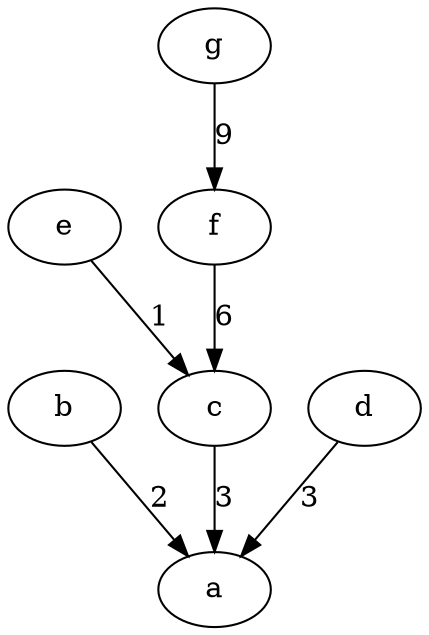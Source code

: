 strict digraph {
b->a[label = "2",weight="2"];
c->a[label = "3",weight="3"];
d->a[label = "3",weight="3"];
e->c[label = "1",weight="1"];
f->c[label = "6",weight="6"];
g->f[label = "9",weight="9"];
}